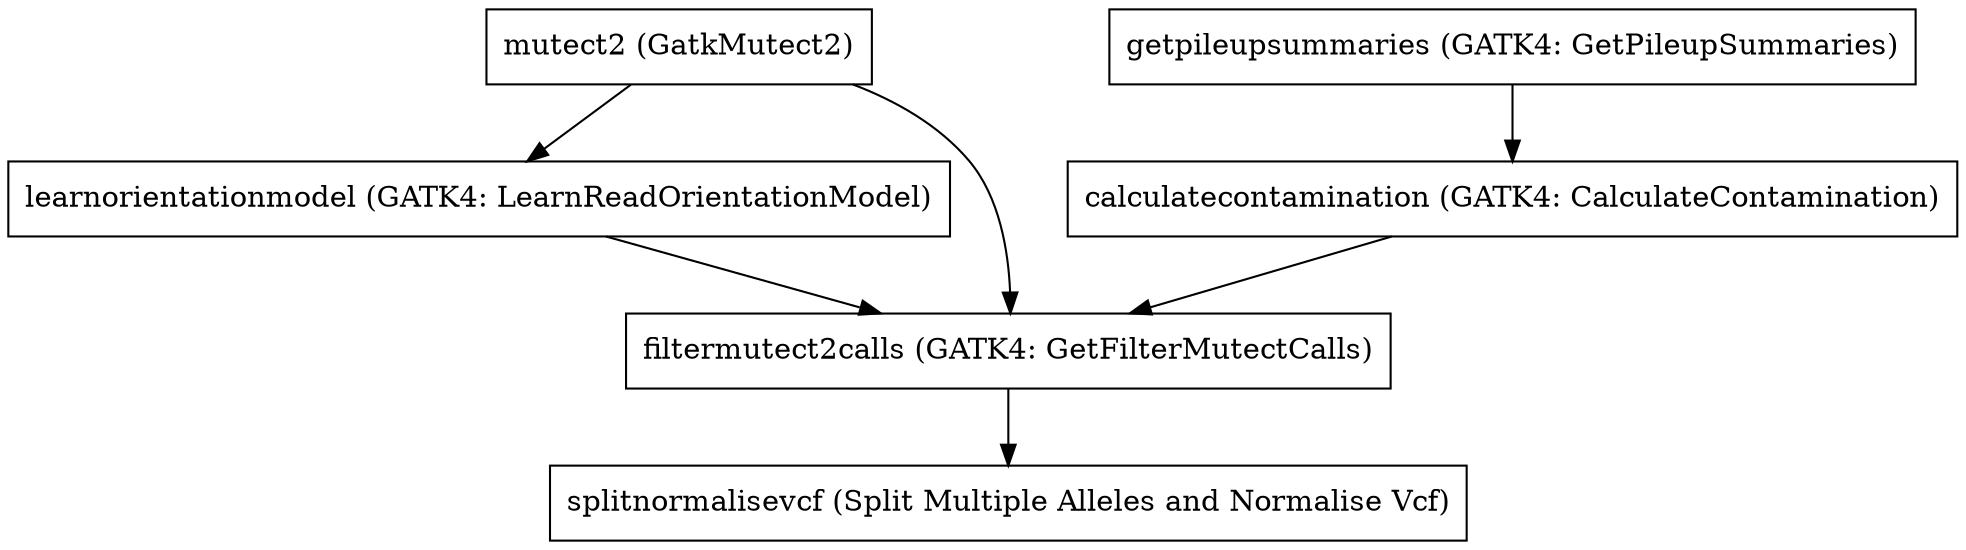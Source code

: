 // GATK4 Somatic Variant Caller for Tumour Only Samples with Targeted BED
digraph GATK4_SomaticVariantCallerTumorOnlyTargeted {
	node [shape=record]
	mutect2 [label="mutect2 (GatkMutect2)"]
	learnorientationmodel [label="learnorientationmodel (GATK4: LearnReadOrientationModel)"]
	getpileupsummaries [label="getpileupsummaries (GATK4: GetPileupSummaries)"]
	calculatecontamination [label="calculatecontamination (GATK4: CalculateContamination)"]
	filtermutect2calls [label="filtermutect2calls (GATK4: GetFilterMutectCalls)"]
	splitnormalisevcf [label="splitnormalisevcf (Split Multiple Alleles and Normalise Vcf)"]
	mutect2 -> learnorientationmodel
	getpileupsummaries -> calculatecontamination
	calculatecontamination -> filtermutect2calls
	mutect2 -> filtermutect2calls
	learnorientationmodel -> filtermutect2calls
	filtermutect2calls -> splitnormalisevcf
}
